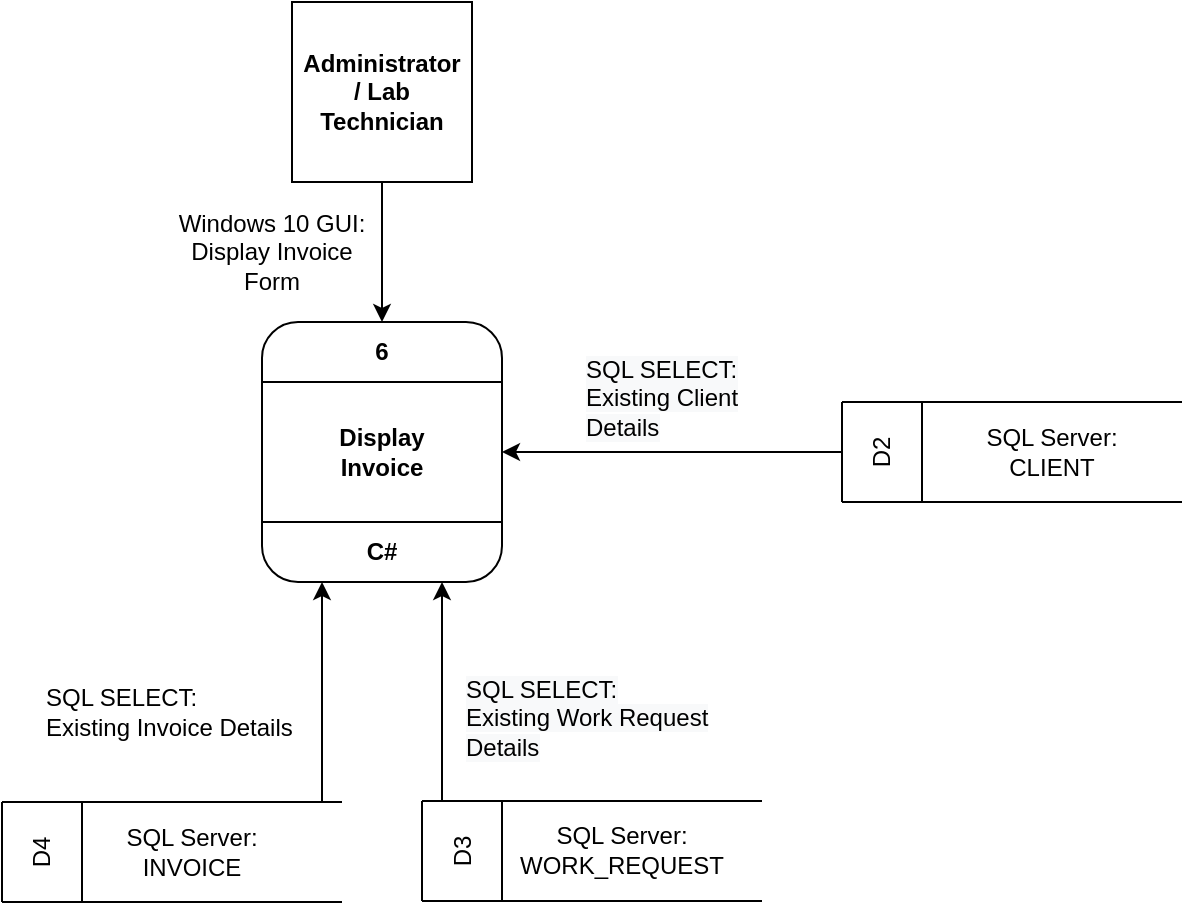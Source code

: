 <mxfile version="20.3.0" type="device"><diagram id="K4OWJF26HDt3uLY4E5uw" name="Page-1"><mxGraphModel dx="1422" dy="865" grid="1" gridSize="10" guides="1" tooltips="1" connect="1" arrows="1" fold="1" page="1" pageScale="1" pageWidth="850" pageHeight="1100" math="0" shadow="0"><root><mxCell id="0"/><mxCell id="1" parent="0"/><mxCell id="EMYVvlRo0ys10_PgxUBl-7" style="edgeStyle=orthogonalEdgeStyle;rounded=0;orthogonalLoop=1;jettySize=auto;html=1;startArrow=none;startFill=0;endArrow=classic;endFill=1;" parent="1" edge="1"><mxGeometry relative="1" as="geometry"><mxPoint x="340" y="150" as="sourcePoint"/><mxPoint x="340" y="230" as="targetPoint"/><Array as="points"><mxPoint x="340" y="180"/><mxPoint x="340" y="180"/></Array></mxGeometry></mxCell><mxCell id="esqbrWzBXEV6_eR3VkRs-10" value="" style="whiteSpace=wrap;html=1;aspect=fixed;" parent="1" vertex="1"><mxGeometry x="295" y="70" width="90" height="90" as="geometry"/></mxCell><mxCell id="esqbrWzBXEV6_eR3VkRs-11" value="Administrator / Lab Technician" style="text;html=1;strokeColor=none;fillColor=none;align=center;verticalAlign=middle;whiteSpace=wrap;rounded=0;fontStyle=1" parent="1" vertex="1"><mxGeometry x="310" y="100" width="60" height="30" as="geometry"/></mxCell><mxCell id="esqbrWzBXEV6_eR3VkRs-15" value="" style="rounded=1;whiteSpace=wrap;html=1;" parent="1" vertex="1"><mxGeometry x="280" y="230" width="120" height="130" as="geometry"/></mxCell><mxCell id="esqbrWzBXEV6_eR3VkRs-16" value="Display Invoice" style="text;html=1;strokeColor=none;fillColor=none;align=center;verticalAlign=middle;whiteSpace=wrap;rounded=0;fontStyle=1" parent="1" vertex="1"><mxGeometry x="310" y="280" width="60" height="30" as="geometry"/></mxCell><mxCell id="esqbrWzBXEV6_eR3VkRs-24" value="Windows 10 GUI:&lt;br&gt;Display Invoice Form" style="text;html=1;strokeColor=none;fillColor=none;align=center;verticalAlign=middle;whiteSpace=wrap;rounded=0;" parent="1" vertex="1"><mxGeometry x="230" y="180" width="110" height="30" as="geometry"/></mxCell><mxCell id="qpPtsFmSzE__VZvbM5qS-1" value="" style="endArrow=none;html=1;rounded=0;" parent="1" edge="1"><mxGeometry width="50" height="50" relative="1" as="geometry"><mxPoint x="150" y="470" as="sourcePoint"/><mxPoint x="320" y="470" as="targetPoint"/></mxGeometry></mxCell><mxCell id="qpPtsFmSzE__VZvbM5qS-2" value="" style="endArrow=none;html=1;rounded=0;" parent="1" edge="1"><mxGeometry width="50" height="50" relative="1" as="geometry"><mxPoint x="150" y="520" as="sourcePoint"/><mxPoint x="320" y="520" as="targetPoint"/></mxGeometry></mxCell><mxCell id="qpPtsFmSzE__VZvbM5qS-3" value="" style="endArrow=none;html=1;rounded=0;" parent="1" edge="1"><mxGeometry width="50" height="50" relative="1" as="geometry"><mxPoint x="150" y="520" as="sourcePoint"/><mxPoint x="150" y="470" as="targetPoint"/></mxGeometry></mxCell><mxCell id="qpPtsFmSzE__VZvbM5qS-4" value="" style="endArrow=none;html=1;rounded=0;" parent="1" edge="1"><mxGeometry width="50" height="50" relative="1" as="geometry"><mxPoint x="190" y="520" as="sourcePoint"/><mxPoint x="190" y="470" as="targetPoint"/></mxGeometry></mxCell><mxCell id="qpPtsFmSzE__VZvbM5qS-5" value="D4" style="text;html=1;strokeColor=none;fillColor=none;align=center;verticalAlign=middle;whiteSpace=wrap;rounded=0;rotation=-90;" parent="1" vertex="1"><mxGeometry x="140" y="480" width="60" height="30" as="geometry"/></mxCell><mxCell id="qpPtsFmSzE__VZvbM5qS-7" value="" style="endArrow=classic;html=1;rounded=0;entryX=0.25;entryY=1;entryDx=0;entryDy=0;" parent="1" target="esqbrWzBXEV6_eR3VkRs-15" edge="1"><mxGeometry width="50" height="50" relative="1" as="geometry"><mxPoint x="310" y="470" as="sourcePoint"/><mxPoint x="340" y="360" as="targetPoint"/><Array as="points"/></mxGeometry></mxCell><mxCell id="qpPtsFmSzE__VZvbM5qS-8" value="SQL SELECT:&lt;br&gt;Existing Invoice Details&lt;span style=&quot;&quot;&gt;&lt;br&gt;&lt;/span&gt;" style="text;html=1;strokeColor=none;fillColor=none;align=left;verticalAlign=middle;whiteSpace=wrap;rounded=0;" parent="1" vertex="1"><mxGeometry x="170" y="410" width="130" height="30" as="geometry"/></mxCell><mxCell id="bgswzl5-YRng7mHkP1-l-1" value="SQL Server:&lt;br&gt;INVOICE" style="text;html=1;strokeColor=none;fillColor=none;align=center;verticalAlign=middle;whiteSpace=wrap;rounded=0;" parent="1" vertex="1"><mxGeometry x="210" y="480" width="70" height="30" as="geometry"/></mxCell><mxCell id="bgswzl5-YRng7mHkP1-l-2" value="" style="endArrow=none;html=1;rounded=0;" parent="1" edge="1"><mxGeometry width="50" height="50" relative="1" as="geometry"><mxPoint x="280" y="260" as="sourcePoint"/><mxPoint x="400" y="260" as="targetPoint"/></mxGeometry></mxCell><mxCell id="bgswzl5-YRng7mHkP1-l-3" value="" style="endArrow=none;html=1;rounded=0;" parent="1" edge="1"><mxGeometry width="50" height="50" relative="1" as="geometry"><mxPoint x="280" y="330" as="sourcePoint"/><mxPoint x="400" y="330" as="targetPoint"/></mxGeometry></mxCell><mxCell id="bgswzl5-YRng7mHkP1-l-4" value="6" style="text;html=1;strokeColor=none;fillColor=none;align=center;verticalAlign=middle;whiteSpace=wrap;rounded=0;fontStyle=1" parent="1" vertex="1"><mxGeometry x="310" y="230" width="60" height="30" as="geometry"/></mxCell><mxCell id="bgswzl5-YRng7mHkP1-l-5" value="C#" style="text;html=1;strokeColor=none;fillColor=none;align=center;verticalAlign=middle;whiteSpace=wrap;rounded=0;fontStyle=1" parent="1" vertex="1"><mxGeometry x="310" y="330" width="60" height="30" as="geometry"/></mxCell><mxCell id="v4GxDkHopugaF1VBkLIJ-1" value="" style="endArrow=none;html=1;rounded=0;" parent="1" edge="1"><mxGeometry width="50" height="50" relative="1" as="geometry"><mxPoint x="360" y="469.5" as="sourcePoint"/><mxPoint x="530" y="469.5" as="targetPoint"/></mxGeometry></mxCell><mxCell id="v4GxDkHopugaF1VBkLIJ-2" value="" style="endArrow=none;html=1;rounded=0;" parent="1" edge="1"><mxGeometry width="50" height="50" relative="1" as="geometry"><mxPoint x="360" y="519.5" as="sourcePoint"/><mxPoint x="530" y="519.5" as="targetPoint"/></mxGeometry></mxCell><mxCell id="v4GxDkHopugaF1VBkLIJ-3" value="" style="endArrow=none;html=1;rounded=0;" parent="1" edge="1"><mxGeometry width="50" height="50" relative="1" as="geometry"><mxPoint x="360" y="519.5" as="sourcePoint"/><mxPoint x="360" y="469.5" as="targetPoint"/></mxGeometry></mxCell><mxCell id="v4GxDkHopugaF1VBkLIJ-4" value="" style="endArrow=none;html=1;rounded=0;" parent="1" edge="1"><mxGeometry width="50" height="50" relative="1" as="geometry"><mxPoint x="400" y="519.5" as="sourcePoint"/><mxPoint x="400" y="469.5" as="targetPoint"/></mxGeometry></mxCell><mxCell id="v4GxDkHopugaF1VBkLIJ-5" value="D3" style="text;html=1;strokeColor=none;fillColor=none;align=center;verticalAlign=middle;whiteSpace=wrap;rounded=0;rotation=-90;" parent="1" vertex="1"><mxGeometry x="350" y="479.5" width="60" height="30" as="geometry"/></mxCell><mxCell id="v4GxDkHopugaF1VBkLIJ-6" value="SQL Server:&lt;br&gt;WORK_REQUEST" style="text;html=1;strokeColor=none;fillColor=none;align=center;verticalAlign=middle;whiteSpace=wrap;rounded=0;" parent="1" vertex="1"><mxGeometry x="430" y="478.5" width="60" height="30" as="geometry"/></mxCell><mxCell id="v4GxDkHopugaF1VBkLIJ-7" value="" style="endArrow=classic;html=1;rounded=0;entryX=0.75;entryY=1;entryDx=0;entryDy=0;" parent="1" target="esqbrWzBXEV6_eR3VkRs-15" edge="1"><mxGeometry width="50" height="50" relative="1" as="geometry"><mxPoint x="370" y="470" as="sourcePoint"/><mxPoint x="580" y="380" as="targetPoint"/><Array as="points"/></mxGeometry></mxCell><mxCell id="v4GxDkHopugaF1VBkLIJ-8" value="&lt;span style=&quot;color: rgb(0, 0, 0); font-family: Helvetica; font-size: 12px; font-style: normal; font-variant-ligatures: normal; font-variant-caps: normal; font-weight: 400; letter-spacing: normal; orphans: 2; text-align: left; text-indent: 0px; text-transform: none; widows: 2; word-spacing: 0px; -webkit-text-stroke-width: 0px; text-decoration-thickness: initial; text-decoration-style: initial; text-decoration-color: initial; background-color: rgb(248, 249, 250); float: none; display: inline !important;&quot;&gt;SQL SELECT:&lt;/span&gt;&lt;br style=&quot;color: rgb(0, 0, 0); font-family: Helvetica; font-size: 12px; font-style: normal; font-variant-ligatures: normal; font-variant-caps: normal; font-weight: 400; letter-spacing: normal; orphans: 2; text-align: left; text-indent: 0px; text-transform: none; widows: 2; word-spacing: 0px; -webkit-text-stroke-width: 0px; text-decoration-thickness: initial; text-decoration-style: initial; text-decoration-color: initial; background-color: rgb(248, 249, 250);&quot;&gt;&lt;span style=&quot;color: rgb(0, 0, 0); font-family: Helvetica; font-size: 12px; font-style: normal; font-variant-ligatures: normal; font-variant-caps: normal; font-weight: 400; letter-spacing: normal; orphans: 2; text-align: left; text-indent: 0px; text-transform: none; widows: 2; word-spacing: 0px; -webkit-text-stroke-width: 0px; text-decoration-thickness: initial; text-decoration-style: initial; text-decoration-color: initial; background-color: rgb(248, 249, 250); float: none; display: inline !important;&quot;&gt;Existing Work Request Details&lt;/span&gt;" style="text;whiteSpace=wrap;html=1;" parent="1" vertex="1"><mxGeometry x="380" y="400" width="150" height="50" as="geometry"/></mxCell><mxCell id="JlKZJoNPt5rKW_RGnN7C-1" value="" style="endArrow=none;html=1;rounded=0;" edge="1" parent="1"><mxGeometry width="50" height="50" relative="1" as="geometry"><mxPoint x="570" y="270" as="sourcePoint"/><mxPoint x="740" y="270" as="targetPoint"/></mxGeometry></mxCell><mxCell id="JlKZJoNPt5rKW_RGnN7C-2" value="" style="endArrow=none;html=1;rounded=0;" edge="1" parent="1"><mxGeometry width="50" height="50" relative="1" as="geometry"><mxPoint x="570" y="320" as="sourcePoint"/><mxPoint x="740" y="320" as="targetPoint"/></mxGeometry></mxCell><mxCell id="JlKZJoNPt5rKW_RGnN7C-3" value="" style="endArrow=none;html=1;rounded=0;" edge="1" parent="1"><mxGeometry width="50" height="50" relative="1" as="geometry"><mxPoint x="570" y="320" as="sourcePoint"/><mxPoint x="570" y="270" as="targetPoint"/></mxGeometry></mxCell><mxCell id="JlKZJoNPt5rKW_RGnN7C-4" value="" style="endArrow=none;html=1;rounded=0;" edge="1" parent="1"><mxGeometry width="50" height="50" relative="1" as="geometry"><mxPoint x="610" y="320" as="sourcePoint"/><mxPoint x="610" y="270" as="targetPoint"/></mxGeometry></mxCell><mxCell id="JlKZJoNPt5rKW_RGnN7C-5" value="D2" style="text;html=1;strokeColor=none;fillColor=none;align=center;verticalAlign=middle;whiteSpace=wrap;rounded=0;rotation=-90;" vertex="1" parent="1"><mxGeometry x="560" y="280" width="60" height="30" as="geometry"/></mxCell><mxCell id="JlKZJoNPt5rKW_RGnN7C-6" value="SQL Server:&lt;br&gt;CLIENT" style="text;html=1;strokeColor=none;fillColor=none;align=center;verticalAlign=middle;whiteSpace=wrap;rounded=0;" vertex="1" parent="1"><mxGeometry x="640" y="280" width="70" height="30" as="geometry"/></mxCell><mxCell id="JlKZJoNPt5rKW_RGnN7C-7" value="" style="endArrow=classic;html=1;rounded=0;entryX=1;entryY=0.5;entryDx=0;entryDy=0;" edge="1" parent="1" target="esqbrWzBXEV6_eR3VkRs-15"><mxGeometry width="50" height="50" relative="1" as="geometry"><mxPoint x="570" y="295" as="sourcePoint"/><mxPoint x="670" y="110" as="targetPoint"/><Array as="points"/></mxGeometry></mxCell><mxCell id="JlKZJoNPt5rKW_RGnN7C-8" value="&lt;span style=&quot;color: rgb(0, 0, 0); font-family: Helvetica; font-size: 12px; font-style: normal; font-variant-ligatures: normal; font-variant-caps: normal; font-weight: 400; letter-spacing: normal; orphans: 2; text-align: left; text-indent: 0px; text-transform: none; widows: 2; word-spacing: 0px; -webkit-text-stroke-width: 0px; background-color: rgb(248, 249, 250); text-decoration-thickness: initial; text-decoration-style: initial; text-decoration-color: initial; float: none; display: inline !important;&quot;&gt;SQL SELECT:&lt;/span&gt;&lt;br style=&quot;color: rgb(0, 0, 0); font-family: Helvetica; font-size: 12px; font-style: normal; font-variant-ligatures: normal; font-variant-caps: normal; font-weight: 400; letter-spacing: normal; orphans: 2; text-align: left; text-indent: 0px; text-transform: none; widows: 2; word-spacing: 0px; -webkit-text-stroke-width: 0px; background-color: rgb(248, 249, 250); text-decoration-thickness: initial; text-decoration-style: initial; text-decoration-color: initial;&quot;&gt;&lt;span style=&quot;color: rgb(0, 0, 0); font-family: Helvetica; font-size: 12px; font-style: normal; font-variant-ligatures: normal; font-variant-caps: normal; font-weight: 400; letter-spacing: normal; orphans: 2; text-align: left; text-indent: 0px; text-transform: none; widows: 2; word-spacing: 0px; -webkit-text-stroke-width: 0px; background-color: rgb(248, 249, 250); text-decoration-thickness: initial; text-decoration-style: initial; text-decoration-color: initial; float: none; display: inline !important;&quot;&gt;Existing Client Details&lt;/span&gt;" style="text;whiteSpace=wrap;html=1;" vertex="1" parent="1"><mxGeometry x="440" y="240" width="115" height="50" as="geometry"/></mxCell></root></mxGraphModel></diagram></mxfile>